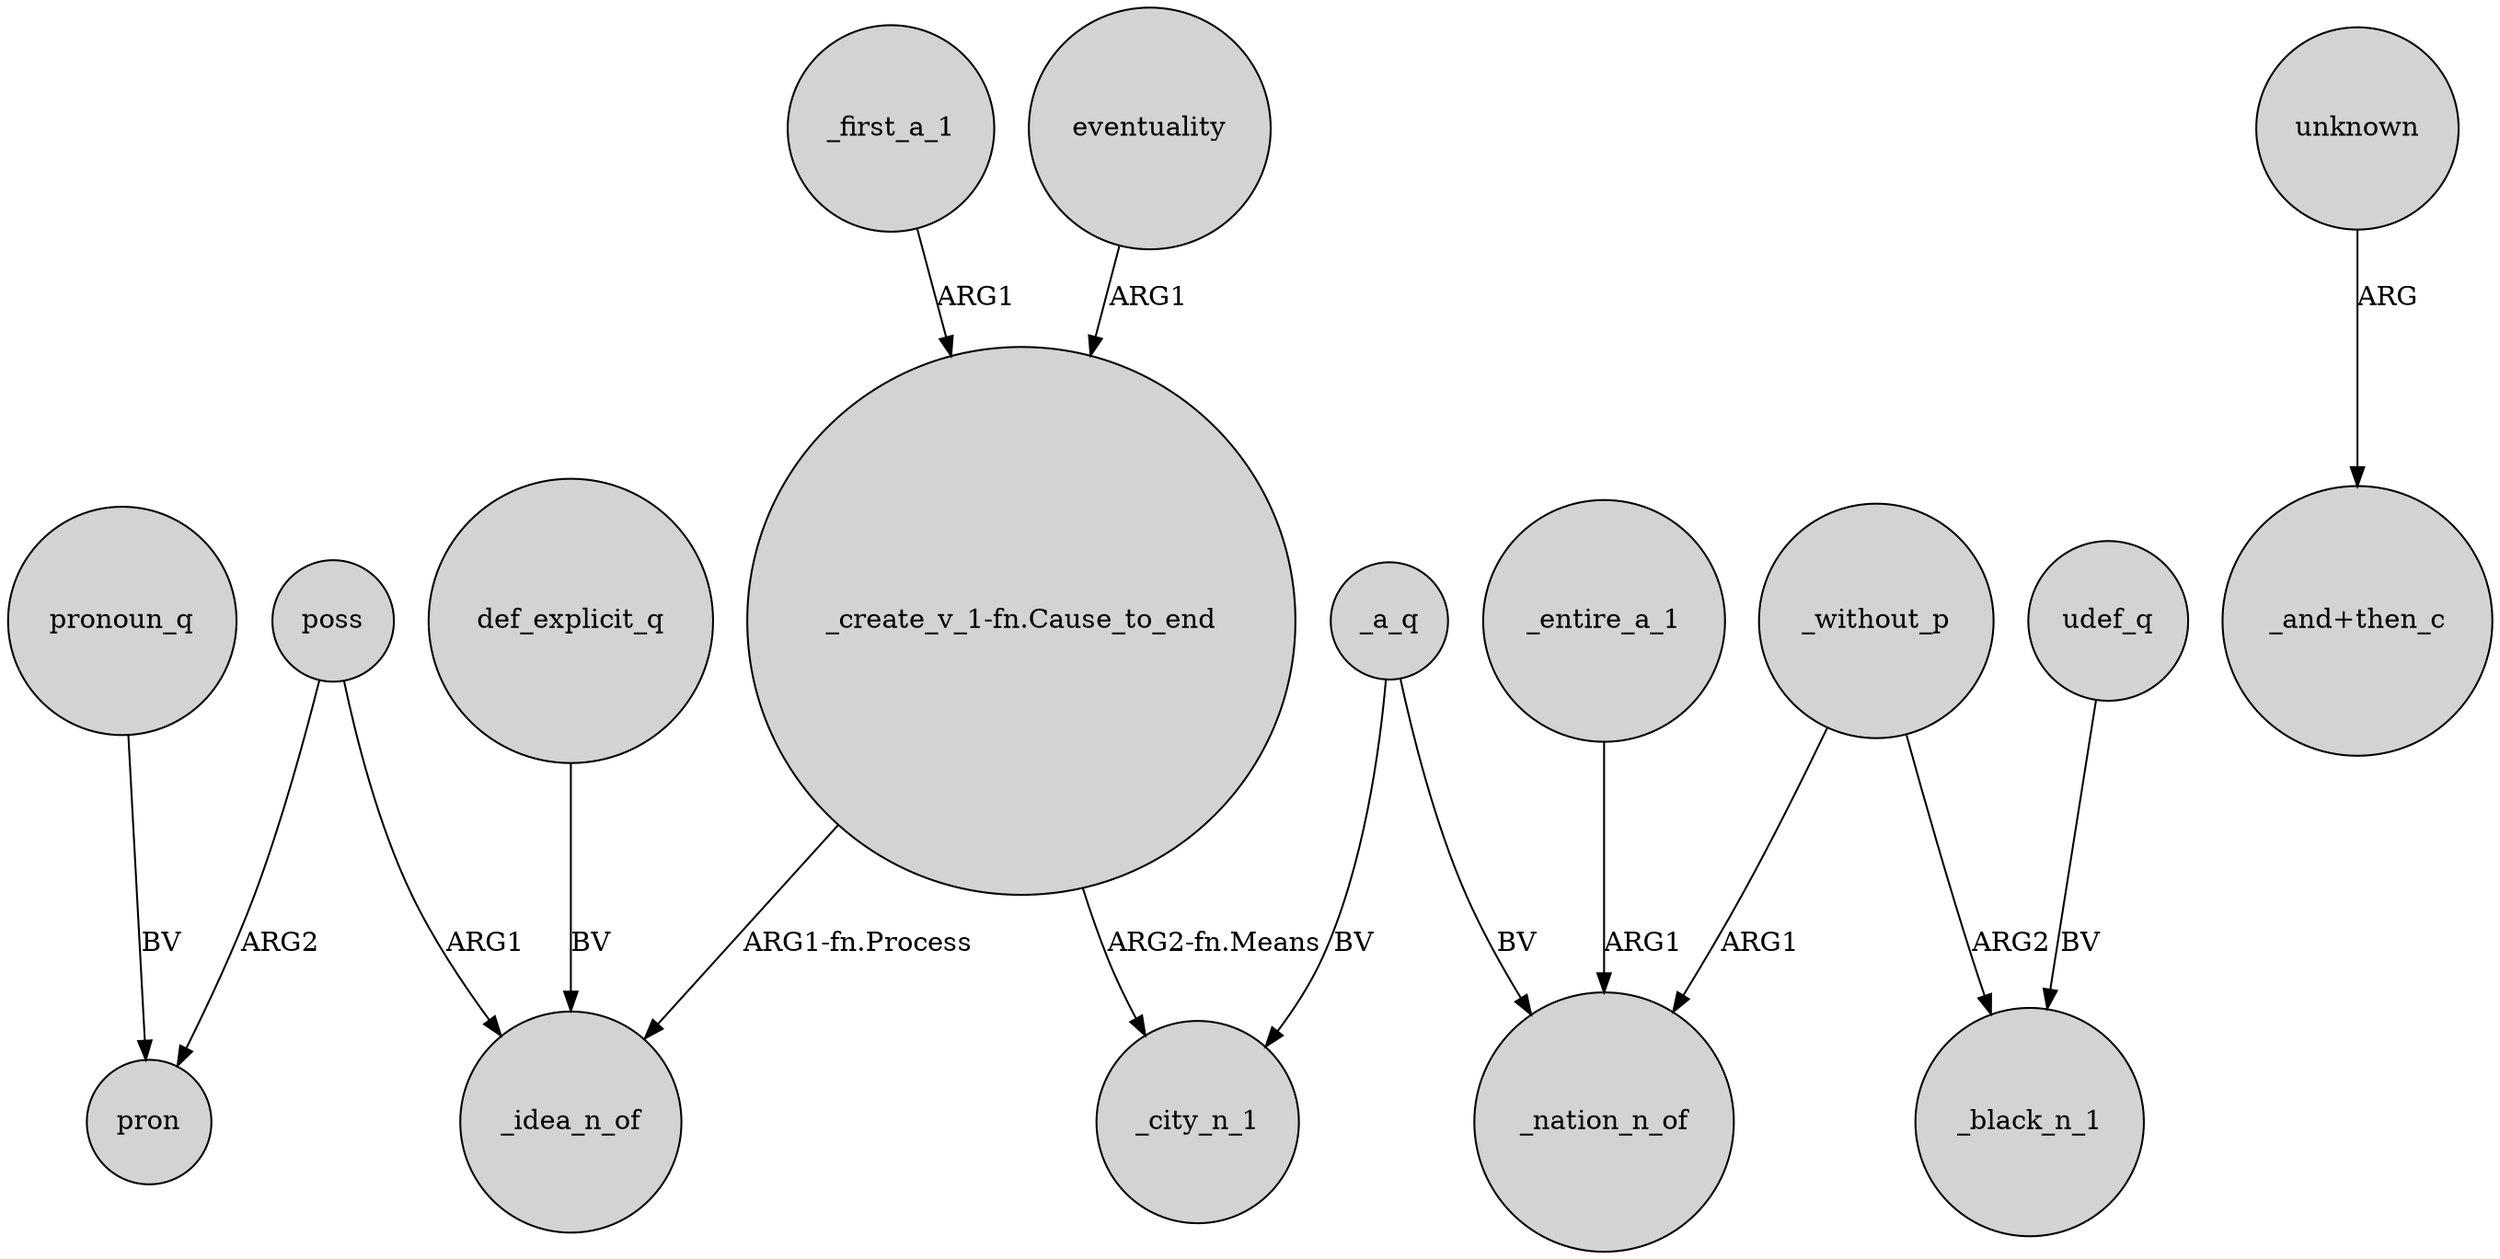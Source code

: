 digraph {
	node [shape=circle style=filled]
	_a_q -> _city_n_1 [label=BV]
	_entire_a_1 -> _nation_n_of [label=ARG1]
	poss -> _idea_n_of [label=ARG1]
	"_create_v_1-fn.Cause_to_end" -> _city_n_1 [label="ARG2-fn.Means"]
	_a_q -> _nation_n_of [label=BV]
	_without_p -> _black_n_1 [label=ARG2]
	unknown -> "_and+then_c" [label=ARG]
	poss -> pron [label=ARG2]
	udef_q -> _black_n_1 [label=BV]
	_first_a_1 -> "_create_v_1-fn.Cause_to_end" [label=ARG1]
	"_create_v_1-fn.Cause_to_end" -> _idea_n_of [label="ARG1-fn.Process"]
	_without_p -> _nation_n_of [label=ARG1]
	pronoun_q -> pron [label=BV]
	def_explicit_q -> _idea_n_of [label=BV]
	eventuality -> "_create_v_1-fn.Cause_to_end" [label=ARG1]
}
